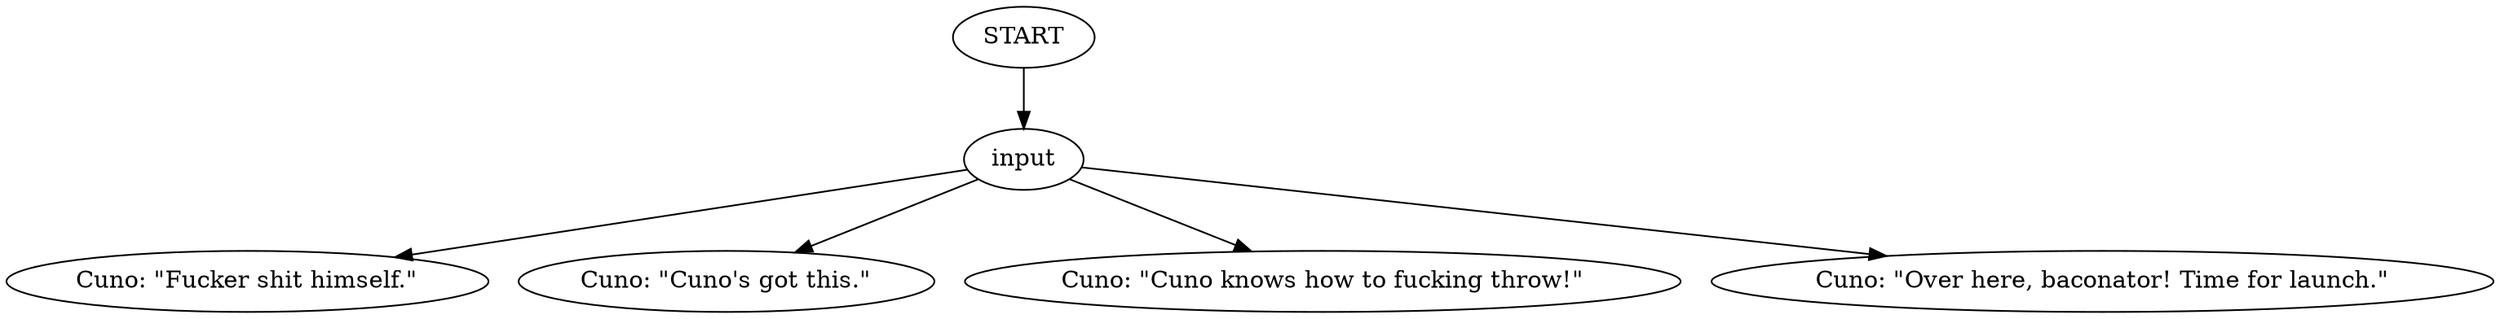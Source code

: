 # YARD / CUNO barks
# Cuno throws stones and sometimes responds to Cunoesse
# ==================================================
digraph G {
	  0 [label="START"];
	  1 [label="input"];
	  3 [label="Cuno: \"Fucker shit himself.\""];
	  4 [label="Cuno: \"Cuno's got this.\""];
	  5 [label="Cuno: \"Cuno knows how to fucking throw!\""];
	  6 [label="Cuno: \"Over here, baconator! Time for launch.\""];
	  0 -> 1
	  1 -> 3
	  1 -> 4
	  1 -> 5
	  1 -> 6
}

